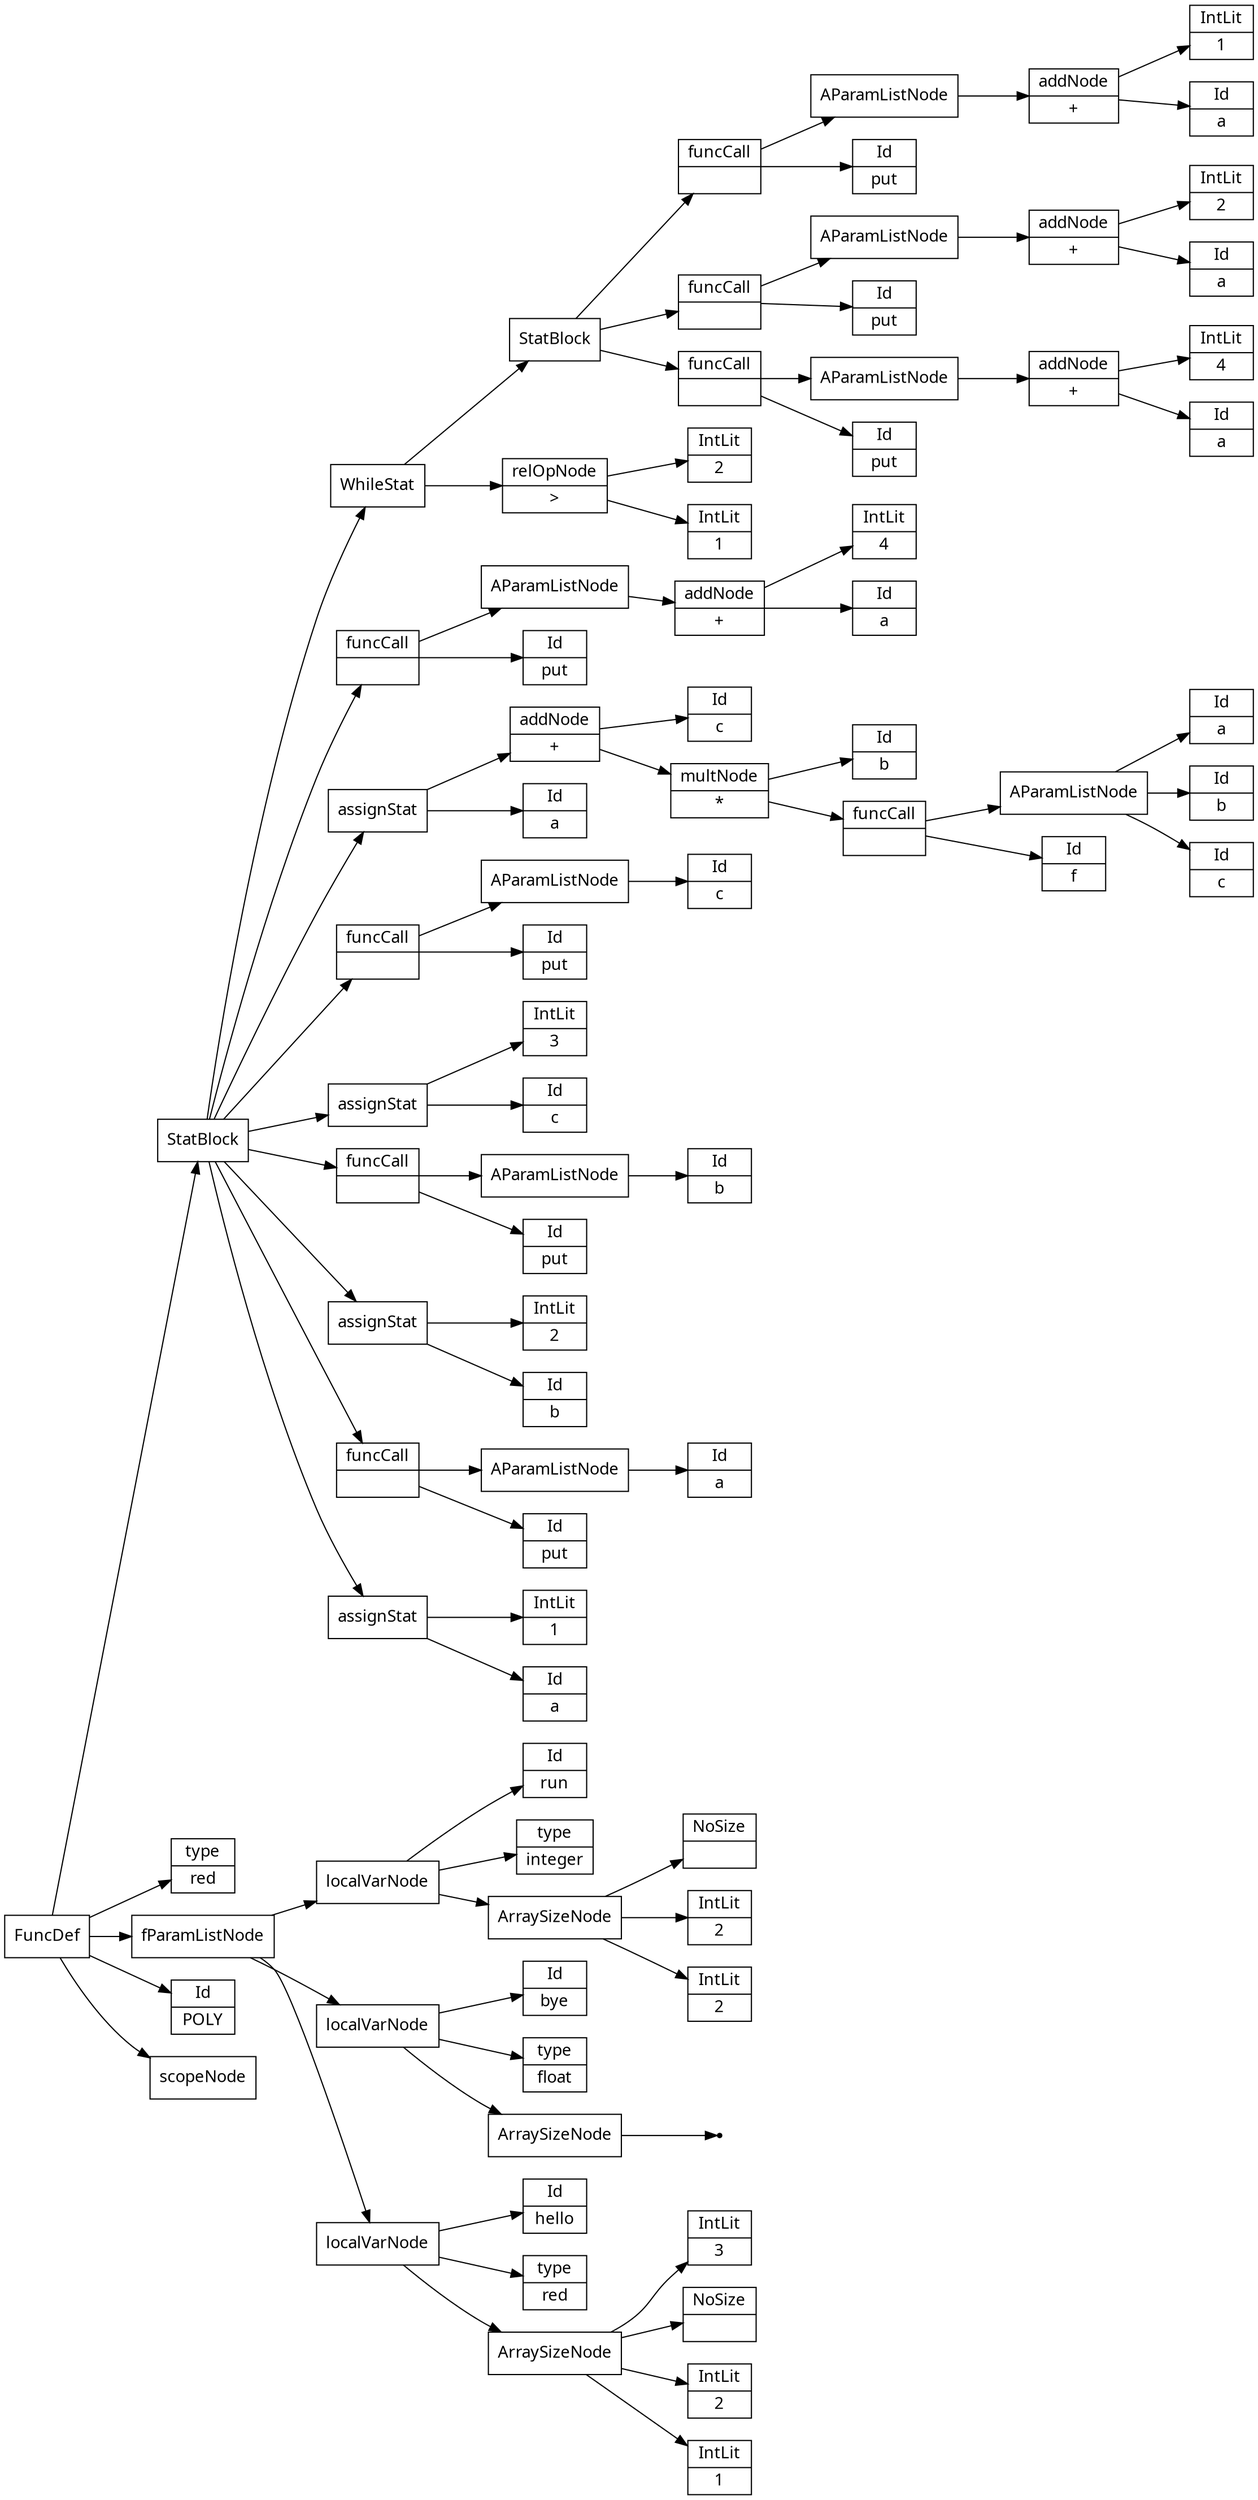 digraph AST {
node [shape=record];
 node [fontname=Sans];charset="UTF-8" splines=true splines=spline rankdir =LR ordering="out"
1[label="scopeNode"];
3[label="Id|run"];
4[label="type|integer"];
6[label="IntLit|2"];
7[label="IntLit|2"];
8[label="NoSize|"];
9[label="ArraySizeNode"];
9->8;
9->7;
9->6;
10[label="localVarNode"];
10->3;
10->4;
10->9;
11[label="Id|bye"];
12[label="type|float"];
none14[shape="point"];
15[label="ArraySizeNode"];
15->none14;
16[label="localVarNode"];
16->11;
16->12;
16->15;
17[label="Id|hello"];
18[label="type|red"];
20[label="IntLit|1"];
21[label="IntLit|2"];
22[label="NoSize|"];
23[label="IntLit|3"];
24[label="ArraySizeNode"];
24->23;
24->22;
24->21;
24->20;
25[label="localVarNode"];
25->17;
25->18;
25->24;
26[label="fParamListNode"];
26->10;
26->16;
26->25;
27[label="type|red"];
29[label="Id|a"];
30[label="IntLit|1"];
31[label="assignStat"];
31->30;
31->29;
32[label="Id|put"];
34[label="Id|a"];
35[label="AParamListNode"];
35->34;
36[label="funcCall|"];
36->35;
36->32;
37[label="Id|b"];
38[label="IntLit|2"];
39[label="assignStat"];
39->38;
39->37;
40[label="Id|put"];
42[label="Id|b"];
43[label="AParamListNode"];
43->42;
44[label="funcCall|"];
44->43;
44->40;
45[label="Id|c"];
46[label="IntLit|3"];
47[label="assignStat"];
47->46;
47->45;
48[label="Id|put"];
50[label="Id|c"];
51[label="AParamListNode"];
51->50;
52[label="funcCall|"];
52->51;
52->48;
53[label="Id|a"];
54[label="Id|f"];
56[label="Id|a"];
57[label="Id|b"];
58[label="Id|c"];
59[label="AParamListNode"];
59->56;
59->57;
59->58;
60[label="funcCall|"];
60->59;
60->54;
61[label="multNode|*"];
62[label="Id|b"];
61->62;
61->60;
63[label="addNode|+"];
64[label="Id|c"];
63->64;
63->61;
65[label="assignStat"];
65->63;
65->53;
66[label="Id|put"];
68[label="Id|a"];
69[label="addNode|+"];
70[label="IntLit|4"];
69->70;
69->68;
71[label="AParamListNode"];
71->69;
72[label="funcCall|"];
72->71;
72->66;
73[label="IntLit|1"];
74[label="relOpNode|\>"];
75[label="IntLit|2"];
74->75;
74->73;
77[label="Id|put"];
79[label="Id|a"];
80[label="addNode|+"];
81[label="IntLit|4"];
80->81;
80->79;
82[label="AParamListNode"];
82->80;
83[label="funcCall|"];
83->82;
83->77;
84[label="Id|put"];
86[label="Id|a"];
87[label="addNode|+"];
88[label="IntLit|2"];
87->88;
87->86;
89[label="AParamListNode"];
89->87;
90[label="funcCall|"];
90->89;
90->84;
91[label="Id|put"];
93[label="Id|a"];
94[label="addNode|+"];
95[label="IntLit|1"];
94->95;
94->93;
96[label="AParamListNode"];
96->94;
97[label="funcCall|"];
97->96;
97->91;
98[label="StatBlock"];
98->97;
98->90;
98->83;
99[label="WhileStat"];
99->98;
99->74;
100[label="StatBlock"];
100->99;
100->72;
100->65;
100->52;
100->47;
100->44;
100->39;
100->36;
100->31;
101[label="FuncDef"];
0[label="Id|POLY"];
101->100;
101->27;
101->26;
101->0;
101->1;
}